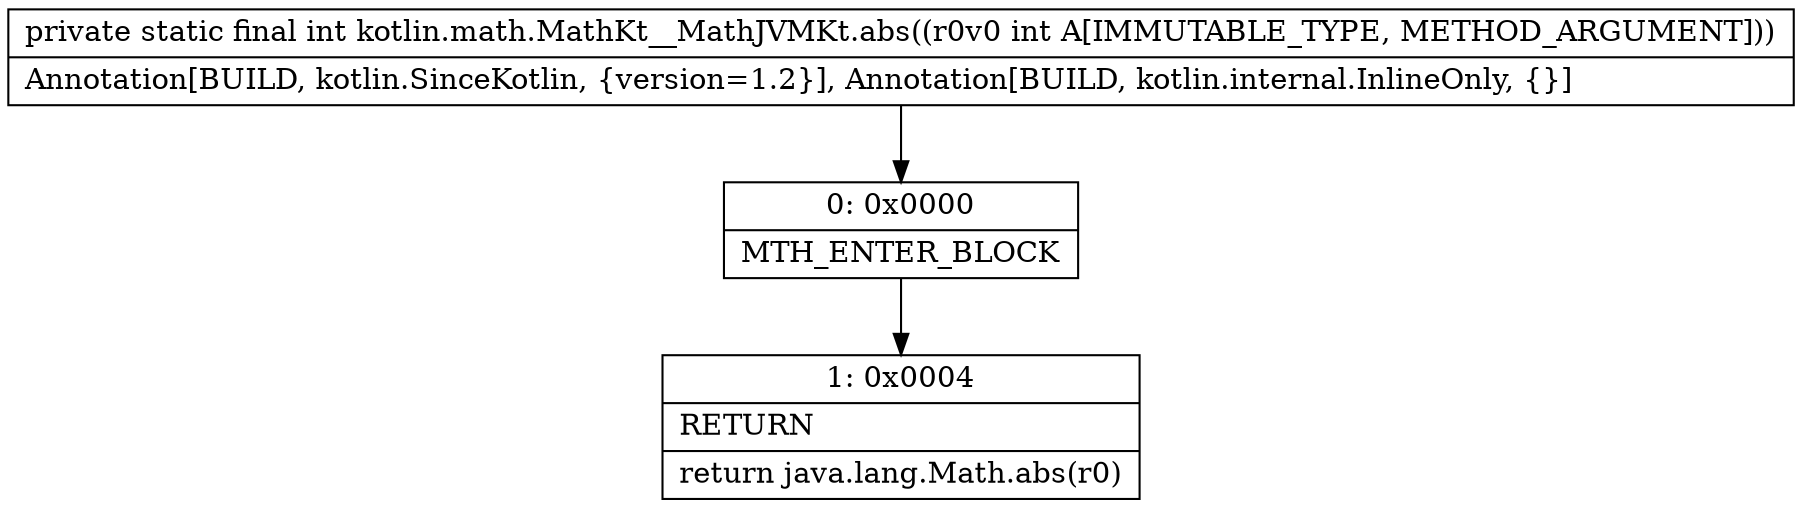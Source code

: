 digraph "CFG forkotlin.math.MathKt__MathJVMKt.abs(I)I" {
Node_0 [shape=record,label="{0\:\ 0x0000|MTH_ENTER_BLOCK\l}"];
Node_1 [shape=record,label="{1\:\ 0x0004|RETURN\l|return java.lang.Math.abs(r0)\l}"];
MethodNode[shape=record,label="{private static final int kotlin.math.MathKt__MathJVMKt.abs((r0v0 int A[IMMUTABLE_TYPE, METHOD_ARGUMENT]))  | Annotation[BUILD, kotlin.SinceKotlin, \{version=1.2\}], Annotation[BUILD, kotlin.internal.InlineOnly, \{\}]\l}"];
MethodNode -> Node_0;
Node_0 -> Node_1;
}

